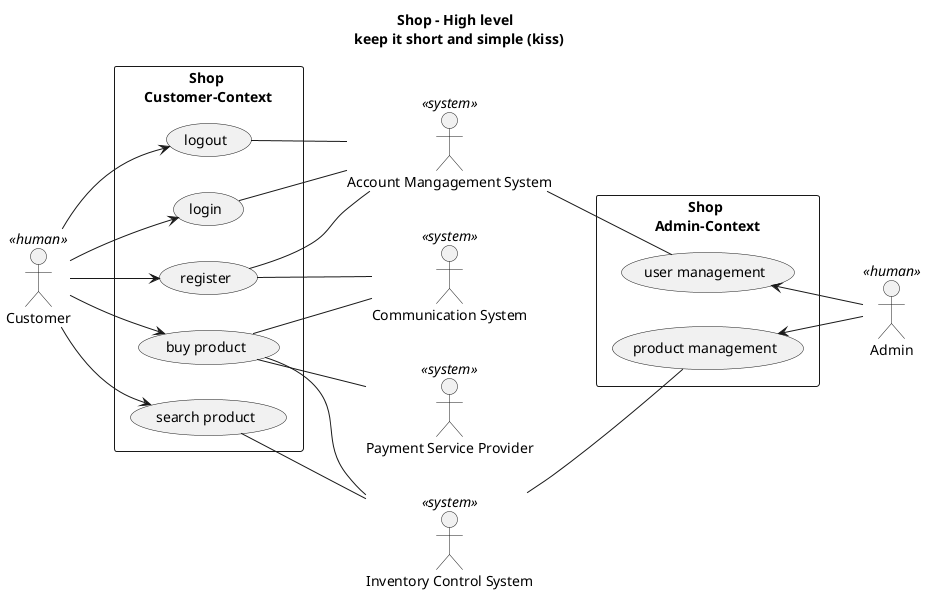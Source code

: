 @startuml

/'
%-------------------------------------------------------------------------------
% High Level
%-------------------------------------------------------------------------------
'/

/''frontmatter/preambel'/
title "Shop - High level \n keep it short and simple (kiss)"
left to right direction

/''actors'/
/''humans'/
actor "Customer" <<human>> as customer
actor "Admin" <<human>> as admin
/''systems'/
actor "Inventory Control System" <<system>> as ics
actor "Communication System" <<system>> as cs
actor "Account Mangagement System" <<system>> as ams
actor "Payment Service Provider" <<system>> as psp

/''system rectangle - highlevel'/
rectangle "Shop \nCustomer-Context" {
  /''usecases for intial actors'/
  customer --> (login)
  customer --> (logout)
  customer --> (register)
  customer --> (search product)
  customer --> (buy product)

  /''usecases secondary actors'/
  (login) -- ams
  (logout) -- ams
  (register) -- ams
  (register) -- cs
  (buy product) -- cs
  (buy product) -- ics
  (buy product) -- psp
  (search product) -- ics
}

rectangle "Shop \nAdmin-Context" {
  /''usecases for intial actors'/
  (product management) <-- admin
  (user management) <-- admin

  /''usecases secondary actors'/
  ams -- (user management)
  ics -- (product management)

}

/'
%-------------------------------------------------------------------------------
% Sub Level Auth
%-------------------------------------------------------------------------------
'/

/''frontmatter/preambel'/
newpage
title "Shop - Sub level (Auth)"
left to right direction

/''actors'/
/''humans'/
actor "Customer" <<human>> as customer

/''systems'/
actor "Account Mangagement System" <<system>> as ams
actor "Communication System" <<system>> as cs
actor "Payment Service Provider" <<system>> as psp

/''system rectangle - sublevel Auth'/
rectangle "Shop \n Customer-Context" {
  /''usecases for intial actors'/
  customer --> (login)
  customer --> (logout)
  customer --> (register)
   /''extended usecases'/
  (login) -- (view profile) :extends
  (view profile) -- (manage profile) :extends
  (manage profile) -- (delete profile) :extends
  (manage profile) -- (update profile) :extends
  (manage profile) -- (unsubscribe newsletter) :extends
  (manage profile) -- (add new payment-method) :extend
  (register) -- (subscribe newsletter) :extends
  /''included usecases'/
  (register) -- (double opt in) :include

  /''usecases for secondary actors'/
  (double opt in) -- cs
  (subscribe newsletter) -- cs
  (unsubscribe newsletter) -- cs
  (double opt in) -- ams
  (manage profile) -- ams
   /''TODO: reicht es aus wenn wenn der usecase manage profile mit dem ams verbunden ist ?'/
  (delete profile) -- ams
  (update profile) -- ams

  (add new payment-method) -- psp :verify
}


/'
%-------------------------------------------------------------------------------
% Sub Level Business Transaction
%-------------------------------------------------------------------------------
'/

/''frontmatter/preambel'/
newpage
title "Shop - Sub level (Business Transaction)"
left to right direction

/''actors'/
/''humans'/
actor "Customer" <<human>> as customer
/''systems'/
actor "Inventory Control System" <<system>> as ics
actor "Payment Service Provider" <<system>> as psp
actor "Communication System" <<system>> as cs


/''system rectangle - sublevel Business Transaction '/
rectangle "Shop \n Customer-Context"{
  /''usecases for intial actors'/
  customer --> (search product)
  (search product) -- (view product) :extend
  (view product) -- (put to basket) :extend
  (view product) -- (view feedbacks) :extend
  (view product) -- (put to wishlist) :extend
  customer --> (buy product)
  (buy product) -- (put to basket) :include
  (buy product) -- (checkout) :include
  (checkout) -- (select payment-method) :include

  (checkout) -- (write feedback) :extend
  (view feedbacks) -- (write feedback) : "assumes checkout"
  (checkout) -- (send confirmation) :include
  (checkout) -- (add new payment-method) :extend


  (send confirmation) -- cs
  (checkout) -- psp :verify
  (buy product) -- ics
  /''extended usecases'/
  /''included usecases'/
  /''usecases for secondary actors'/
}


@enduml
